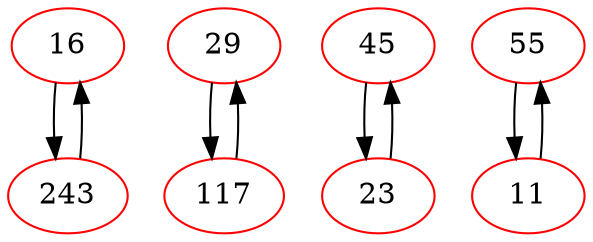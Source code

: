 digraph G {
16 -> 243;
29 -> 117;
45 -> 23;
55 -> 11;
11 -> 55;
23 -> 45;
117 -> 29;
243 -> 16;
11[color=red];
16[color=red];
23[color=red];
29[color=red];
45[color=red];
55[color=red];
117[color=red];
243[color=red];
}

